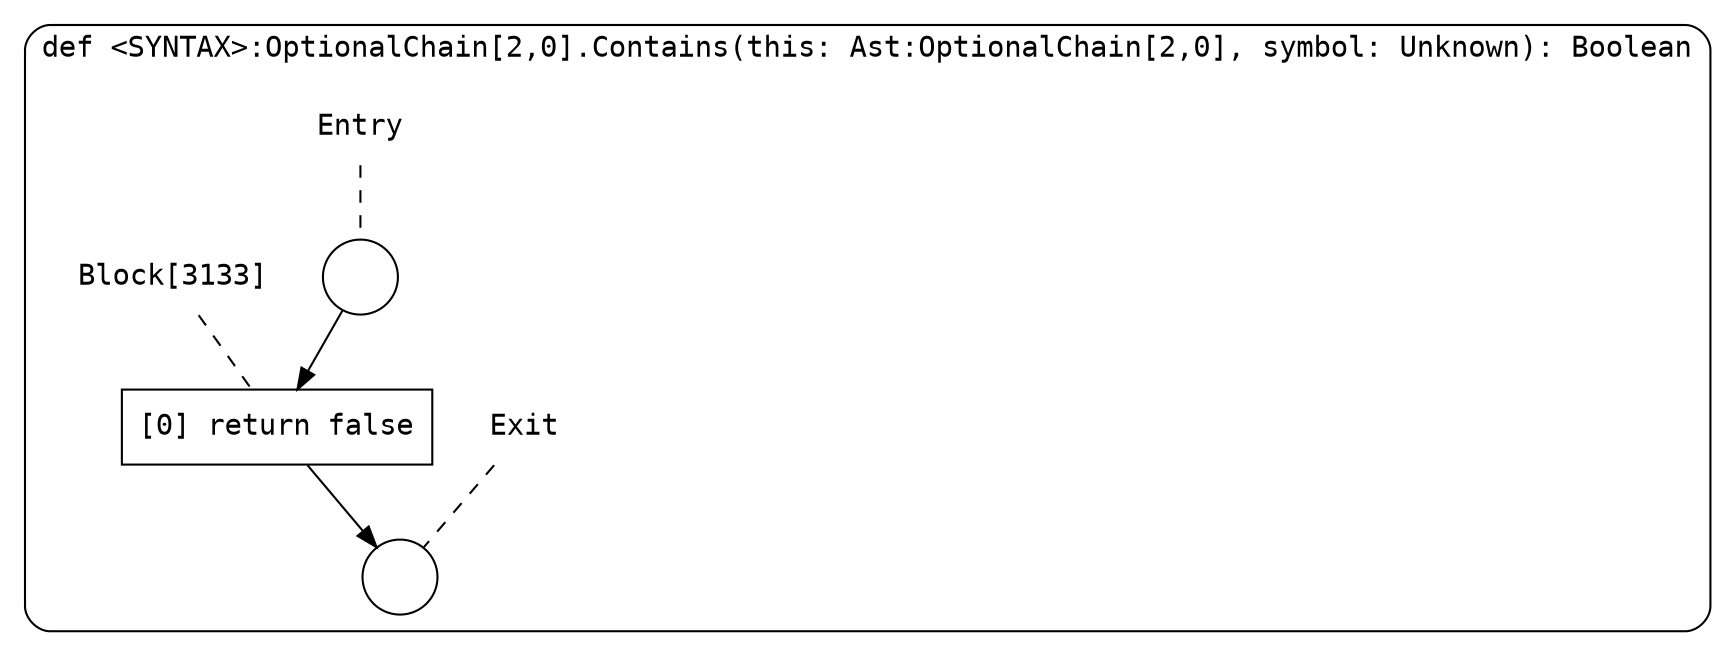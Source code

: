 digraph {
  graph [fontname = "Consolas"]
  node [fontname = "Consolas"]
  edge [fontname = "Consolas"]
  subgraph cluster821 {
    label = "def <SYNTAX>:OptionalChain[2,0].Contains(this: Ast:OptionalChain[2,0], symbol: Unknown): Boolean"
    style = rounded
    cluster821_entry_name [shape=none, label=<<font color="black">Entry</font>>]
    cluster821_entry_name -> cluster821_entry [arrowhead=none, color="black", style=dashed]
    cluster821_entry [shape=circle label=" " color="black" fillcolor="white" style=filled]
    cluster821_entry -> node3133 [color="black"]
    cluster821_exit_name [shape=none, label=<<font color="black">Exit</font>>]
    cluster821_exit_name -> cluster821_exit [arrowhead=none, color="black", style=dashed]
    cluster821_exit [shape=circle label=" " color="black" fillcolor="white" style=filled]
    node3133_name [shape=none, label=<<font color="black">Block[3133]</font>>]
    node3133_name -> node3133 [arrowhead=none, color="black", style=dashed]
    node3133 [shape=box, label=<<font color="black">[0] return false<BR ALIGN="LEFT"/></font>> color="black" fillcolor="white", style=filled]
    node3133 -> cluster821_exit [color="black"]
  }
}